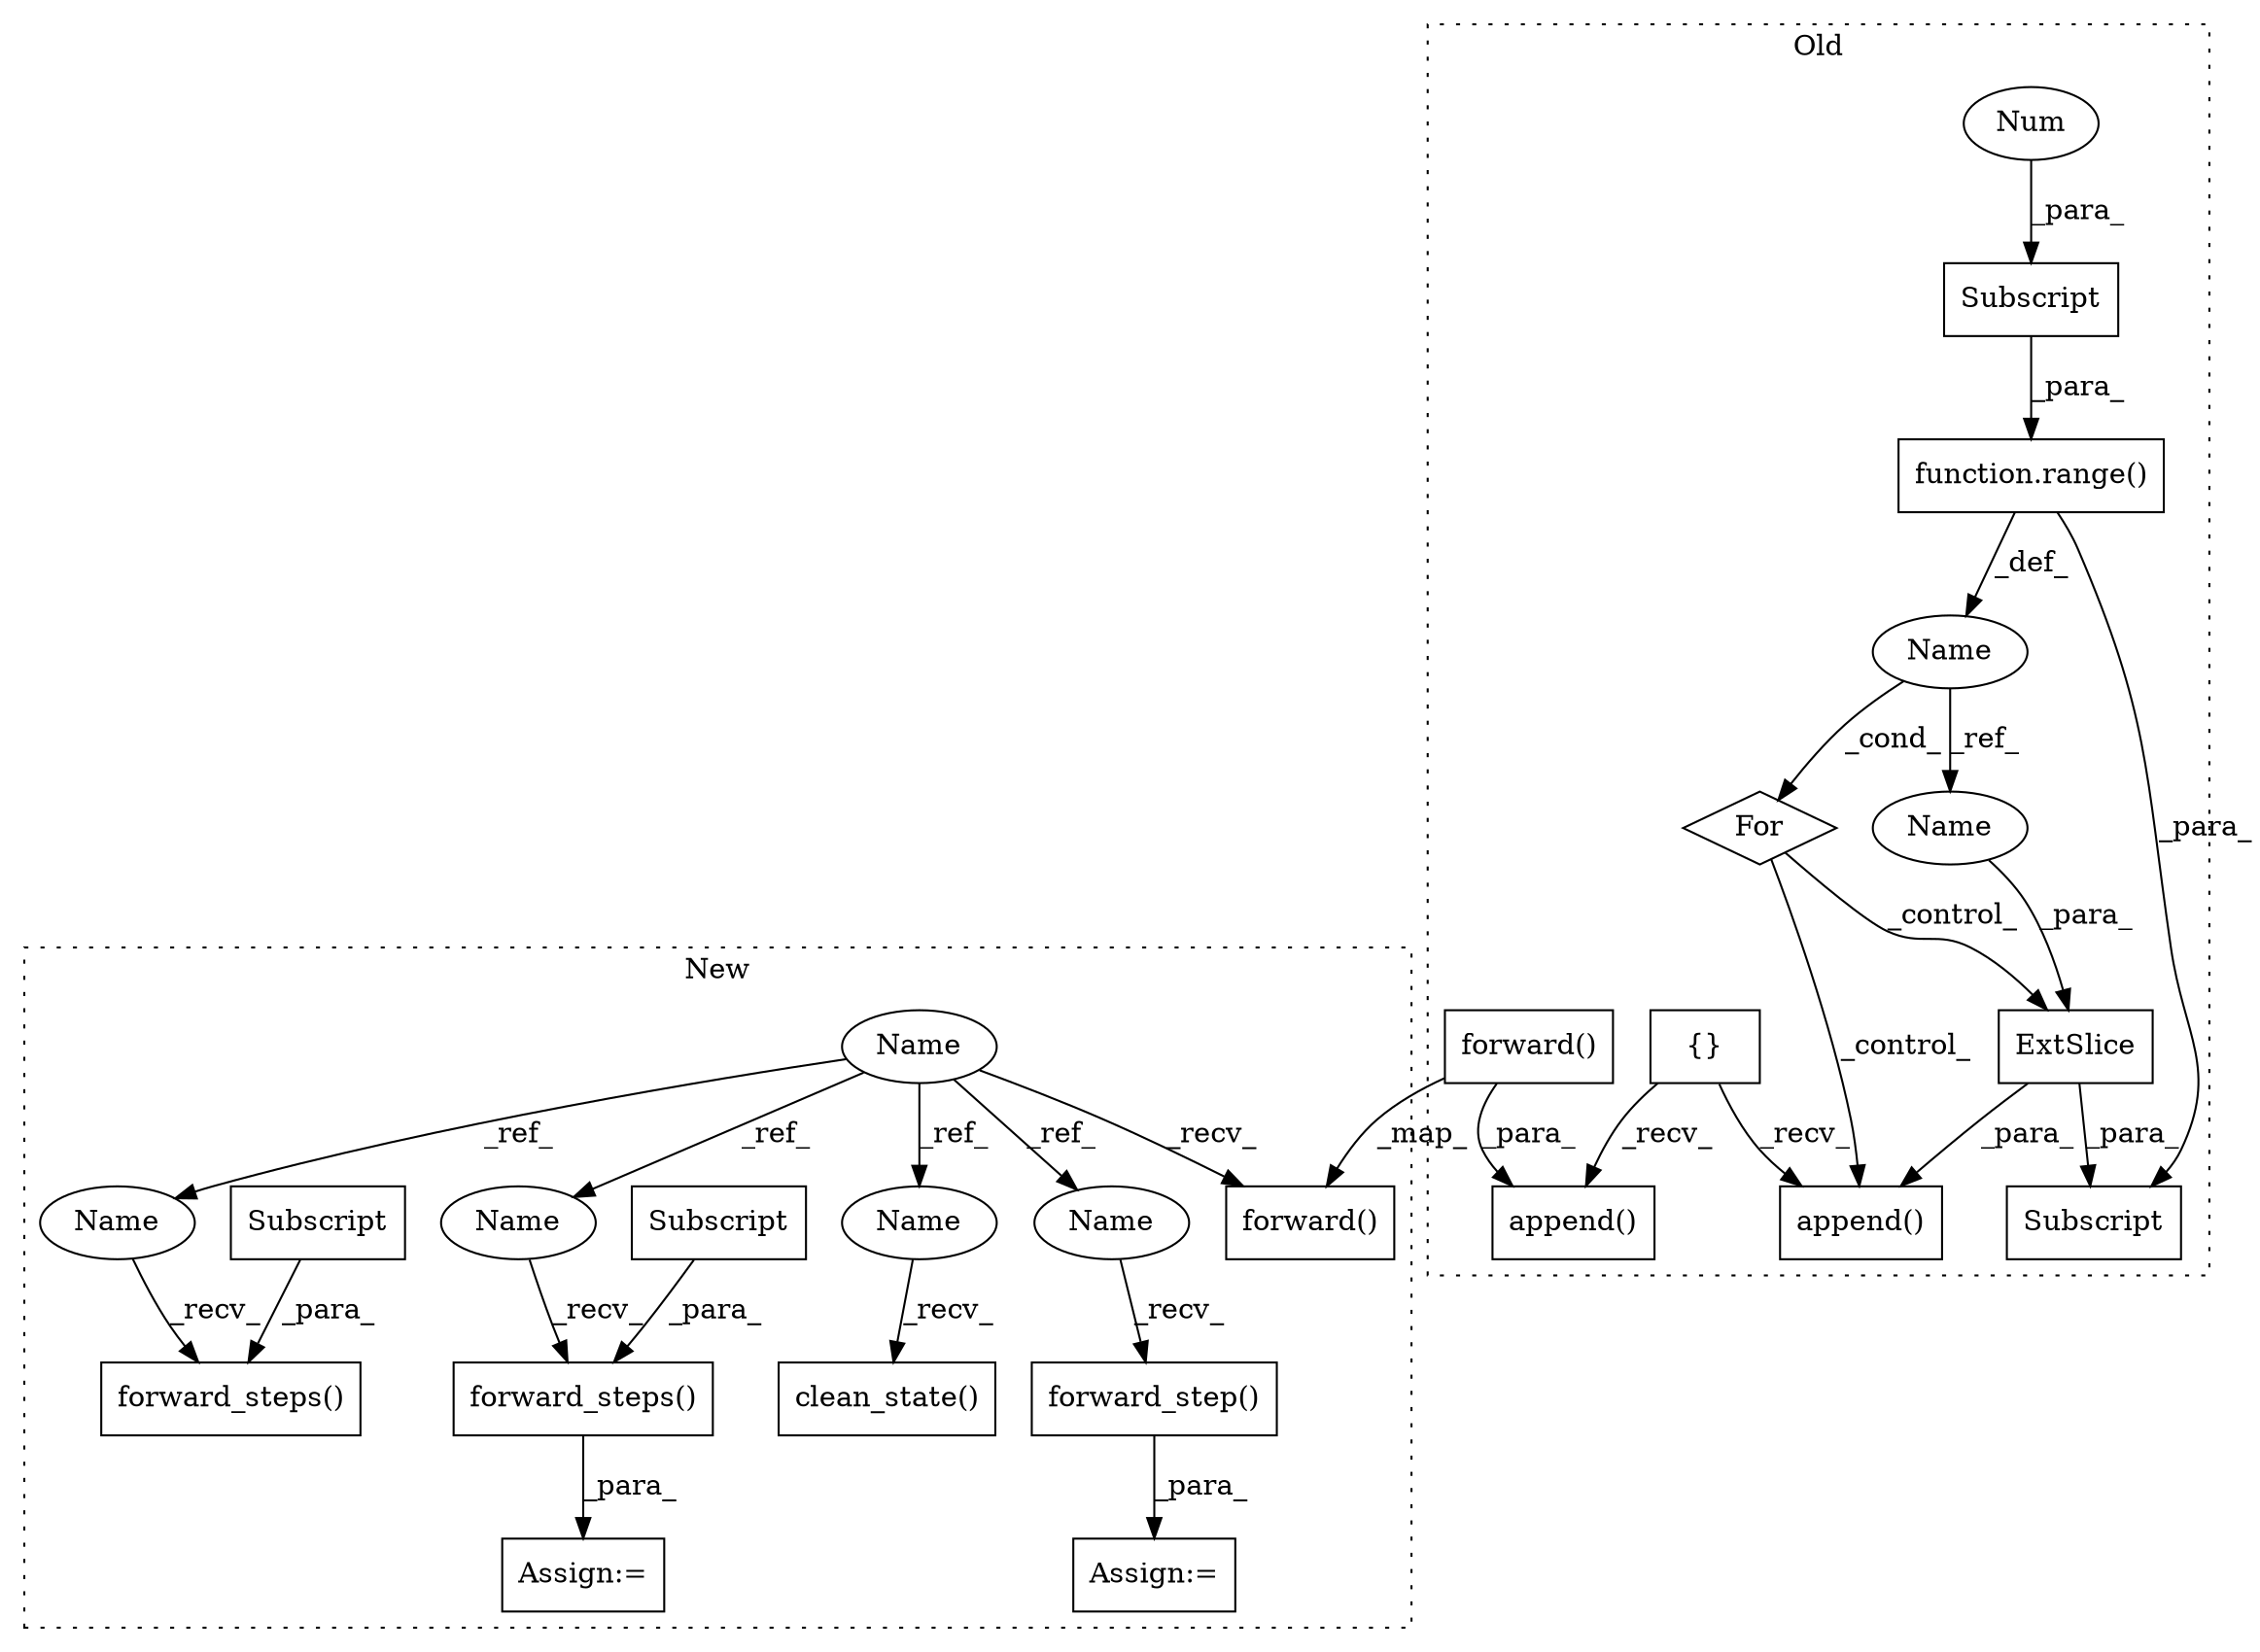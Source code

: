 digraph G {
subgraph cluster0 {
1 [label="{}" a="59" s="19004,19004" l="2,1" shape="box"];
3 [label="append()" a="75" s="19198,19245" l="9,1" shape="box"];
4 [label="function.range()" a="75" s="19160,19187" l="6,1" shape="box"];
5 [label="Name" a="87" s="19155" l="1" shape="ellipse"];
6 [label="ExtSlice" a="85" s="19223" l="12" shape="box"];
7 [label="Subscript" a="63" s="19223,0" l="21,0" shape="box"];
8 [label="For" a="107" s="19151,19188" l="4,10" shape="diamond"];
9 [label="Subscript" a="63" s="19166,0" l="21,0" shape="box"];
10 [label="Num" a="76" s="19185" l="1" shape="ellipse"];
11 [label="append()" a="75" s="19251,19282" l="9,1" shape="box"];
15 [label="forward()" a="75" s="19260,19281" l="16,1" shape="box"];
22 [label="Name" a="87" s="19242" l="1" shape="ellipse"];
label = "Old";
style="dotted";
}
subgraph cluster1 {
2 [label="forward_step()" a="75" s="20454,20480" l="21,1" shape="box"];
12 [label="Assign:=" a="68" s="20451" l="3" shape="box"];
13 [label="Name" a="87" s="18653" l="7" shape="ellipse"];
14 [label="forward()" a="75" s="19320,19348" l="16,1" shape="box"];
16 [label="forward_steps()" a="75" s="19724,19769" l="22,15" shape="box"];
17 [label="Subscript" a="63" s="19746,0" l="23,0" shape="box"];
18 [label="forward_steps()" a="75" s="19591,19636" l="22,16" shape="box"];
19 [label="Subscript" a="63" s="19613,0" l="23,0" shape="box"];
20 [label="clean_state()" a="75" s="19850" l="21" shape="box"];
21 [label="Assign:=" a="68" s="19588" l="3" shape="box"];
23 [label="Name" a="87" s="19724" l="7" shape="ellipse"];
24 [label="Name" a="87" s="19850" l="7" shape="ellipse"];
25 [label="Name" a="87" s="19591" l="7" shape="ellipse"];
26 [label="Name" a="87" s="20454" l="7" shape="ellipse"];
label = "New";
style="dotted";
}
1 -> 3 [label="_recv_"];
1 -> 11 [label="_recv_"];
2 -> 12 [label="_para_"];
4 -> 7 [label="_para_"];
4 -> 5 [label="_def_"];
5 -> 22 [label="_ref_"];
5 -> 8 [label="_cond_"];
6 -> 7 [label="_para_"];
6 -> 3 [label="_para_"];
8 -> 3 [label="_control_"];
8 -> 6 [label="_control_"];
9 -> 4 [label="_para_"];
10 -> 9 [label="_para_"];
13 -> 25 [label="_ref_"];
13 -> 24 [label="_ref_"];
13 -> 14 [label="_recv_"];
13 -> 26 [label="_ref_"];
13 -> 23 [label="_ref_"];
15 -> 11 [label="_para_"];
15 -> 14 [label="_map_"];
17 -> 16 [label="_para_"];
18 -> 21 [label="_para_"];
19 -> 18 [label="_para_"];
22 -> 6 [label="_para_"];
23 -> 16 [label="_recv_"];
24 -> 20 [label="_recv_"];
25 -> 18 [label="_recv_"];
26 -> 2 [label="_recv_"];
}